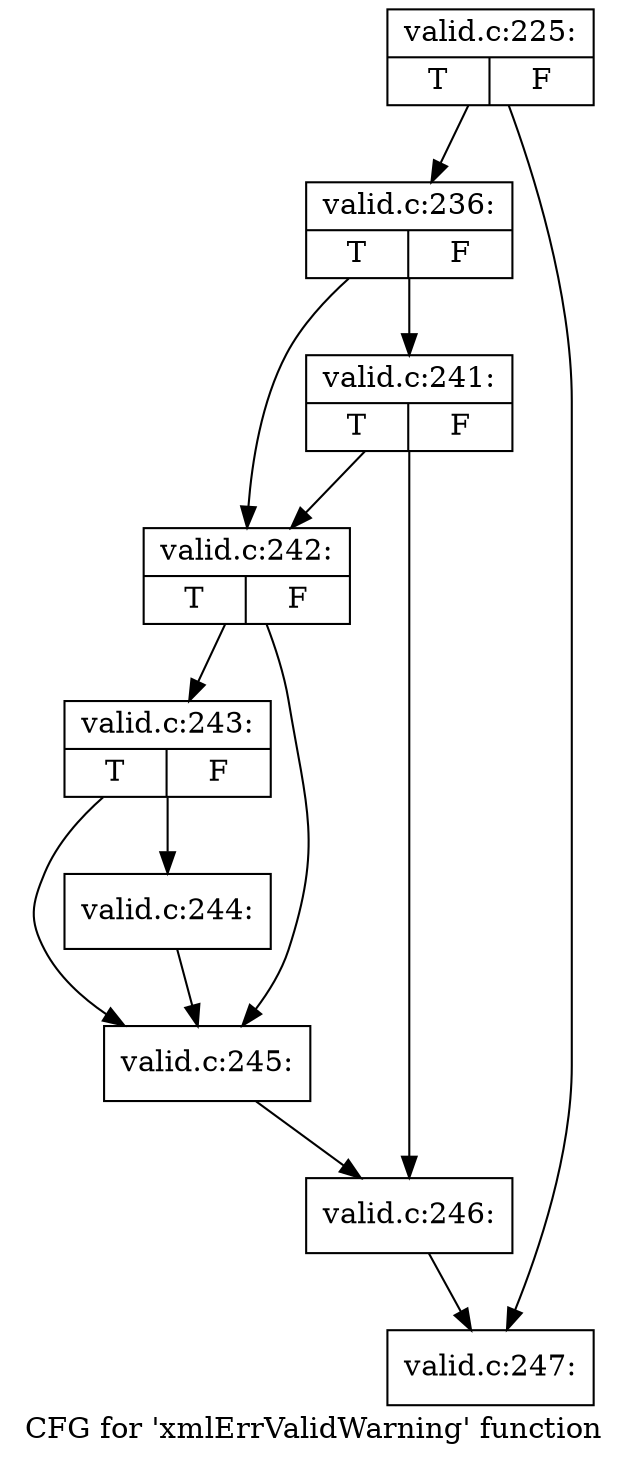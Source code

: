 digraph "CFG for 'xmlErrValidWarning' function" {
	label="CFG for 'xmlErrValidWarning' function";

	Node0x5274050 [shape=record,label="{valid.c:225:|{<s0>T|<s1>F}}"];
	Node0x5274050 -> Node0x5280400;
	Node0x5274050 -> Node0x5280450;
	Node0x5280400 [shape=record,label="{valid.c:236:|{<s0>T|<s1>F}}"];
	Node0x5280400 -> Node0x5280cf0;
	Node0x5280400 -> Node0x5280d90;
	Node0x5280d90 [shape=record,label="{valid.c:241:|{<s0>T|<s1>F}}"];
	Node0x5280d90 -> Node0x5280cf0;
	Node0x5280d90 -> Node0x5280d40;
	Node0x5280cf0 [shape=record,label="{valid.c:242:|{<s0>T|<s1>F}}"];
	Node0x5280cf0 -> Node0x5281df0;
	Node0x5280cf0 -> Node0x5281da0;
	Node0x5281df0 [shape=record,label="{valid.c:243:|{<s0>T|<s1>F}}"];
	Node0x5281df0 -> Node0x5281d50;
	Node0x5281df0 -> Node0x5281da0;
	Node0x5281d50 [shape=record,label="{valid.c:244:}"];
	Node0x5281d50 -> Node0x5281da0;
	Node0x5281da0 [shape=record,label="{valid.c:245:}"];
	Node0x5281da0 -> Node0x5280d40;
	Node0x5280d40 [shape=record,label="{valid.c:246:}"];
	Node0x5280d40 -> Node0x5280450;
	Node0x5280450 [shape=record,label="{valid.c:247:}"];
}
